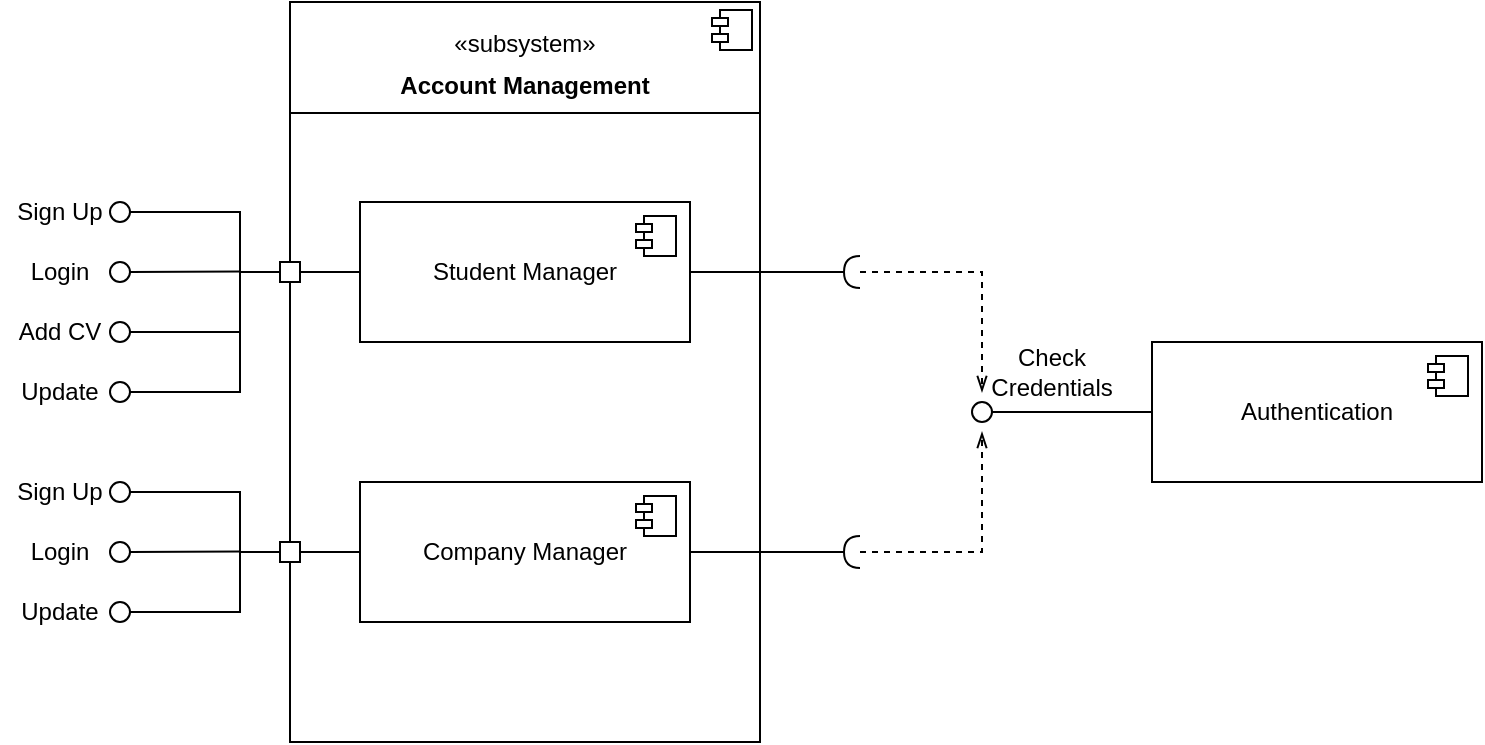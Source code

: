 <mxfile version="25.0.0">
  <diagram name="Page-1" id="NY-EcOJb8x8NVlJLzIzg">
    <mxGraphModel dx="1475" dy="794" grid="1" gridSize="10" guides="1" tooltips="1" connect="1" arrows="1" fold="1" page="1" pageScale="1" pageWidth="850" pageHeight="1100" math="0" shadow="0">
      <root>
        <mxCell id="0" />
        <mxCell id="1" parent="0" />
        <mxCell id="p_NqgoU3P90nnMUKlYNn-7" value="&lt;div&gt;&lt;br&gt;&lt;/div&gt;&lt;div align=&quot;center&quot;&gt;«subsystem»&lt;/div&gt;&lt;p style=&quot;margin:0px;margin-top:6px;text-align:center;&quot;&gt;&lt;b&gt;Account Management&lt;br&gt;&lt;/b&gt;&lt;/p&gt;&lt;hr size=&quot;1&quot; style=&quot;border-style:solid;&quot;&gt;&lt;p style=&quot;margin:0px;margin-left:8px;&quot;&gt;&lt;br&gt;&lt;/p&gt;" style="align=left;overflow=fill;html=1;dropTarget=0;whiteSpace=wrap;" vertex="1" parent="1">
          <mxGeometry x="175" y="440" width="235" height="370" as="geometry" />
        </mxCell>
        <mxCell id="p_NqgoU3P90nnMUKlYNn-8" value="" style="shape=component;jettyWidth=8;jettyHeight=4;" vertex="1" parent="p_NqgoU3P90nnMUKlYNn-7">
          <mxGeometry x="1" width="20" height="20" relative="1" as="geometry">
            <mxPoint x="-24" y="4" as="offset" />
          </mxGeometry>
        </mxCell>
        <mxCell id="p_NqgoU3P90nnMUKlYNn-1" value="&lt;div&gt;Student Manager&lt;/div&gt;" style="html=1;dropTarget=0;whiteSpace=wrap;" vertex="1" parent="1">
          <mxGeometry x="210" y="540" width="165" height="70" as="geometry" />
        </mxCell>
        <mxCell id="p_NqgoU3P90nnMUKlYNn-2" value="" style="shape=module;jettyWidth=8;jettyHeight=4;" vertex="1" parent="p_NqgoU3P90nnMUKlYNn-1">
          <mxGeometry x="1" width="20" height="20" relative="1" as="geometry">
            <mxPoint x="-27" y="7" as="offset" />
          </mxGeometry>
        </mxCell>
        <mxCell id="p_NqgoU3P90nnMUKlYNn-3" value="&lt;div&gt;Company Manager&lt;/div&gt;" style="html=1;dropTarget=0;whiteSpace=wrap;" vertex="1" parent="1">
          <mxGeometry x="210" y="680" width="165" height="70" as="geometry" />
        </mxCell>
        <mxCell id="p_NqgoU3P90nnMUKlYNn-4" value="" style="shape=module;jettyWidth=8;jettyHeight=4;" vertex="1" parent="p_NqgoU3P90nnMUKlYNn-3">
          <mxGeometry x="1" width="20" height="20" relative="1" as="geometry">
            <mxPoint x="-27" y="7" as="offset" />
          </mxGeometry>
        </mxCell>
        <mxCell id="p_NqgoU3P90nnMUKlYNn-16" value="Sign Up" style="text;html=1;align=center;verticalAlign=middle;whiteSpace=wrap;rounded=0;" vertex="1" parent="1">
          <mxGeometry x="30" y="530" width="60" height="30" as="geometry" />
        </mxCell>
        <mxCell id="p_NqgoU3P90nnMUKlYNn-17" value="" style="rounded=0;orthogonalLoop=1;jettySize=auto;html=1;endArrow=oval;endFill=0;sourcePerimeterSpacing=0;targetPerimeterSpacing=0;endSize=10;strokeColor=default;flowAnimation=0;snapToPoint=0;anchorPointDirection=1;fixDash=0;noJump=0;ignoreEdge=0;jumpStyle=none;entryX=1;entryY=0.5;entryDx=0;entryDy=0;" edge="1" parent="1" target="p_NqgoU3P90nnMUKlYNn-16">
          <mxGeometry relative="1" as="geometry">
            <mxPoint x="150" y="575" as="sourcePoint" />
            <mxPoint x="100" y="549.92" as="targetPoint" />
            <Array as="points">
              <mxPoint x="150" y="545" />
            </Array>
          </mxGeometry>
        </mxCell>
        <mxCell id="p_NqgoU3P90nnMUKlYNn-18" value="Login" style="text;html=1;align=center;verticalAlign=middle;whiteSpace=wrap;rounded=0;" vertex="1" parent="1">
          <mxGeometry x="30" y="560" width="60" height="30" as="geometry" />
        </mxCell>
        <mxCell id="p_NqgoU3P90nnMUKlYNn-19" value="" style="rounded=0;orthogonalLoop=1;jettySize=auto;html=1;endArrow=oval;endFill=0;sourcePerimeterSpacing=0;targetPerimeterSpacing=0;endSize=10;exitX=0;exitY=0.5;exitDx=0;exitDy=0;entryX=1;entryY=0.5;entryDx=0;entryDy=0;" edge="1" parent="1" target="p_NqgoU3P90nnMUKlYNn-18">
          <mxGeometry relative="1" as="geometry">
            <mxPoint x="150" y="574.79" as="sourcePoint" />
            <mxPoint x="100" y="600" as="targetPoint" />
          </mxGeometry>
        </mxCell>
        <mxCell id="p_NqgoU3P90nnMUKlYNn-20" value="" style="endArrow=none;html=1;entryX=0;entryY=0.5;entryDx=0;entryDy=0;" edge="1" parent="1" target="p_NqgoU3P90nnMUKlYNn-1">
          <mxGeometry width="50" height="50" relative="1" as="geometry">
            <mxPoint x="150" y="575" as="sourcePoint" />
            <mxPoint x="205" y="575" as="targetPoint" />
          </mxGeometry>
        </mxCell>
        <mxCell id="p_NqgoU3P90nnMUKlYNn-21" value="" style="whiteSpace=wrap;html=1;aspect=fixed;rounded=0;" vertex="1" parent="1">
          <mxGeometry x="170" y="570" width="10" height="10" as="geometry" />
        </mxCell>
        <mxCell id="p_NqgoU3P90nnMUKlYNn-22" value="Update" style="text;html=1;align=center;verticalAlign=middle;whiteSpace=wrap;rounded=0;" vertex="1" parent="1">
          <mxGeometry x="30" y="620" width="60" height="30" as="geometry" />
        </mxCell>
        <mxCell id="p_NqgoU3P90nnMUKlYNn-23" value="" style="rounded=0;orthogonalLoop=1;jettySize=auto;html=1;endArrow=oval;endFill=0;sourcePerimeterSpacing=0;targetPerimeterSpacing=0;endSize=10;entryX=1;entryY=0.5;entryDx=0;entryDy=0;" edge="1" parent="1" target="p_NqgoU3P90nnMUKlYNn-22">
          <mxGeometry relative="1" as="geometry">
            <mxPoint x="150" y="575" as="sourcePoint" />
            <mxPoint x="90" y="610" as="targetPoint" />
            <Array as="points">
              <mxPoint x="150" y="635" />
            </Array>
          </mxGeometry>
        </mxCell>
        <mxCell id="p_NqgoU3P90nnMUKlYNn-24" value="Add CV" style="text;html=1;align=center;verticalAlign=middle;whiteSpace=wrap;rounded=0;" vertex="1" parent="1">
          <mxGeometry x="30" y="590" width="60" height="30" as="geometry" />
        </mxCell>
        <mxCell id="p_NqgoU3P90nnMUKlYNn-25" value="" style="rounded=0;orthogonalLoop=1;jettySize=auto;html=1;endArrow=oval;endFill=0;sourcePerimeterSpacing=0;targetPerimeterSpacing=0;endSize=10;entryX=1;entryY=0.5;entryDx=0;entryDy=0;" edge="1" parent="1" target="p_NqgoU3P90nnMUKlYNn-24">
          <mxGeometry relative="1" as="geometry">
            <mxPoint x="150" y="575" as="sourcePoint" />
            <mxPoint x="90" y="600" as="targetPoint" />
            <Array as="points">
              <mxPoint x="150" y="605" />
            </Array>
          </mxGeometry>
        </mxCell>
        <mxCell id="p_NqgoU3P90nnMUKlYNn-26" value="Sign Up" style="text;html=1;align=center;verticalAlign=middle;whiteSpace=wrap;rounded=0;" vertex="1" parent="1">
          <mxGeometry x="30" y="670" width="60" height="30" as="geometry" />
        </mxCell>
        <mxCell id="p_NqgoU3P90nnMUKlYNn-27" value="" style="rounded=0;orthogonalLoop=1;jettySize=auto;html=1;endArrow=oval;endFill=0;sourcePerimeterSpacing=0;targetPerimeterSpacing=0;endSize=10;strokeColor=default;flowAnimation=0;snapToPoint=0;anchorPointDirection=1;fixDash=0;noJump=0;ignoreEdge=0;jumpStyle=none;entryX=1;entryY=0.5;entryDx=0;entryDy=0;" edge="1" parent="1" target="p_NqgoU3P90nnMUKlYNn-26">
          <mxGeometry relative="1" as="geometry">
            <mxPoint x="150" y="715" as="sourcePoint" />
            <mxPoint x="100" y="689.92" as="targetPoint" />
            <Array as="points">
              <mxPoint x="150" y="685" />
            </Array>
          </mxGeometry>
        </mxCell>
        <mxCell id="p_NqgoU3P90nnMUKlYNn-28" value="Login" style="text;html=1;align=center;verticalAlign=middle;whiteSpace=wrap;rounded=0;" vertex="1" parent="1">
          <mxGeometry x="30" y="700" width="60" height="30" as="geometry" />
        </mxCell>
        <mxCell id="p_NqgoU3P90nnMUKlYNn-29" value="" style="rounded=0;orthogonalLoop=1;jettySize=auto;html=1;endArrow=oval;endFill=0;sourcePerimeterSpacing=0;targetPerimeterSpacing=0;endSize=10;exitX=0;exitY=0.5;exitDx=0;exitDy=0;entryX=1;entryY=0.5;entryDx=0;entryDy=0;" edge="1" parent="1" target="p_NqgoU3P90nnMUKlYNn-28">
          <mxGeometry relative="1" as="geometry">
            <mxPoint x="150" y="714.79" as="sourcePoint" />
            <mxPoint x="100" y="740" as="targetPoint" />
          </mxGeometry>
        </mxCell>
        <mxCell id="p_NqgoU3P90nnMUKlYNn-30" value="" style="endArrow=none;html=1;entryX=0;entryY=0.5;entryDx=0;entryDy=0;" edge="1" parent="1" target="p_NqgoU3P90nnMUKlYNn-3">
          <mxGeometry width="50" height="50" relative="1" as="geometry">
            <mxPoint x="150" y="715" as="sourcePoint" />
            <mxPoint x="205" y="715" as="targetPoint" />
          </mxGeometry>
        </mxCell>
        <mxCell id="p_NqgoU3P90nnMUKlYNn-31" value="" style="whiteSpace=wrap;html=1;aspect=fixed;rounded=0;" vertex="1" parent="1">
          <mxGeometry x="170" y="710" width="10" height="10" as="geometry" />
        </mxCell>
        <mxCell id="p_NqgoU3P90nnMUKlYNn-34" value="Update" style="text;html=1;align=center;verticalAlign=middle;whiteSpace=wrap;rounded=0;" vertex="1" parent="1">
          <mxGeometry x="30" y="730" width="60" height="30" as="geometry" />
        </mxCell>
        <mxCell id="p_NqgoU3P90nnMUKlYNn-35" value="" style="rounded=0;orthogonalLoop=1;jettySize=auto;html=1;endArrow=oval;endFill=0;sourcePerimeterSpacing=0;targetPerimeterSpacing=0;endSize=10;entryX=1;entryY=0.5;entryDx=0;entryDy=0;" edge="1" parent="1" target="p_NqgoU3P90nnMUKlYNn-34">
          <mxGeometry relative="1" as="geometry">
            <mxPoint x="150" y="715" as="sourcePoint" />
            <mxPoint x="90" y="740" as="targetPoint" />
            <Array as="points">
              <mxPoint x="150" y="745" />
            </Array>
          </mxGeometry>
        </mxCell>
        <mxCell id="p_NqgoU3P90nnMUKlYNn-36" value="&lt;div&gt;Authentication&lt;/div&gt;" style="html=1;dropTarget=0;whiteSpace=wrap;" vertex="1" parent="1">
          <mxGeometry x="606" y="610" width="165" height="70" as="geometry" />
        </mxCell>
        <mxCell id="p_NqgoU3P90nnMUKlYNn-37" value="" style="shape=module;jettyWidth=8;jettyHeight=4;" vertex="1" parent="p_NqgoU3P90nnMUKlYNn-36">
          <mxGeometry x="1" width="20" height="20" relative="1" as="geometry">
            <mxPoint x="-27" y="7" as="offset" />
          </mxGeometry>
        </mxCell>
        <mxCell id="p_NqgoU3P90nnMUKlYNn-38" value="" style="rounded=0;orthogonalLoop=1;jettySize=auto;html=1;endArrow=oval;endFill=0;sourcePerimeterSpacing=0;targetPerimeterSpacing=0;endSize=10;exitX=0;exitY=0.5;exitDx=0;exitDy=0;" edge="1" parent="1" source="p_NqgoU3P90nnMUKlYNn-36">
          <mxGeometry relative="1" as="geometry">
            <mxPoint x="586" y="645" as="sourcePoint" />
            <mxPoint x="521" y="645" as="targetPoint" />
          </mxGeometry>
        </mxCell>
        <mxCell id="p_NqgoU3P90nnMUKlYNn-39" value="&lt;div&gt;Check Credentials&lt;/div&gt;" style="text;html=1;align=center;verticalAlign=middle;whiteSpace=wrap;rounded=0;" vertex="1" parent="1">
          <mxGeometry x="526" y="610" width="60" height="30" as="geometry" />
        </mxCell>
        <mxCell id="p_NqgoU3P90nnMUKlYNn-40" value="" style="endArrow=openThin;html=1;rounded=0;dashed=1;endFill=0;" edge="1" parent="1">
          <mxGeometry width="50" height="50" relative="1" as="geometry">
            <mxPoint x="460" y="715" as="sourcePoint" />
            <mxPoint x="521" y="655" as="targetPoint" />
            <Array as="points">
              <mxPoint x="521" y="715" />
            </Array>
          </mxGeometry>
        </mxCell>
        <mxCell id="p_NqgoU3P90nnMUKlYNn-41" value="" style="endArrow=openThin;html=1;rounded=0;dashed=1;endFill=0;" edge="1" parent="1">
          <mxGeometry width="50" height="50" relative="1" as="geometry">
            <mxPoint x="460" y="575" as="sourcePoint" />
            <mxPoint x="521" y="635" as="targetPoint" />
            <Array as="points">
              <mxPoint x="521" y="575" />
            </Array>
          </mxGeometry>
        </mxCell>
        <mxCell id="p_NqgoU3P90nnMUKlYNn-42" value="" style="rounded=0;orthogonalLoop=1;jettySize=auto;html=1;endArrow=halfCircle;endFill=0;endSize=6;strokeWidth=1;sketch=0;fontSize=12;curved=1;exitX=1;exitY=0.5;exitDx=0;exitDy=0;" edge="1" parent="1" source="p_NqgoU3P90nnMUKlYNn-1">
          <mxGeometry relative="1" as="geometry">
            <mxPoint x="390" y="685" as="sourcePoint" />
            <mxPoint x="460" y="575" as="targetPoint" />
          </mxGeometry>
        </mxCell>
        <mxCell id="p_NqgoU3P90nnMUKlYNn-43" value="" style="ellipse;whiteSpace=wrap;html=1;align=center;aspect=fixed;fillColor=none;strokeColor=none;resizable=0;perimeter=centerPerimeter;rotatable=0;allowArrows=0;points=[];outlineConnect=1;" vertex="1" parent="1">
          <mxGeometry x="365" y="680" width="10" height="10" as="geometry" />
        </mxCell>
        <mxCell id="p_NqgoU3P90nnMUKlYNn-44" value="" style="rounded=0;orthogonalLoop=1;jettySize=auto;html=1;endArrow=halfCircle;endFill=0;endSize=6;strokeWidth=1;sketch=0;fontSize=12;curved=1;exitX=1;exitY=0.5;exitDx=0;exitDy=0;" edge="1" parent="1" source="p_NqgoU3P90nnMUKlYNn-3">
          <mxGeometry relative="1" as="geometry">
            <mxPoint x="370" y="714.9" as="sourcePoint" />
            <mxPoint x="460" y="715" as="targetPoint" />
          </mxGeometry>
        </mxCell>
      </root>
    </mxGraphModel>
  </diagram>
</mxfile>
